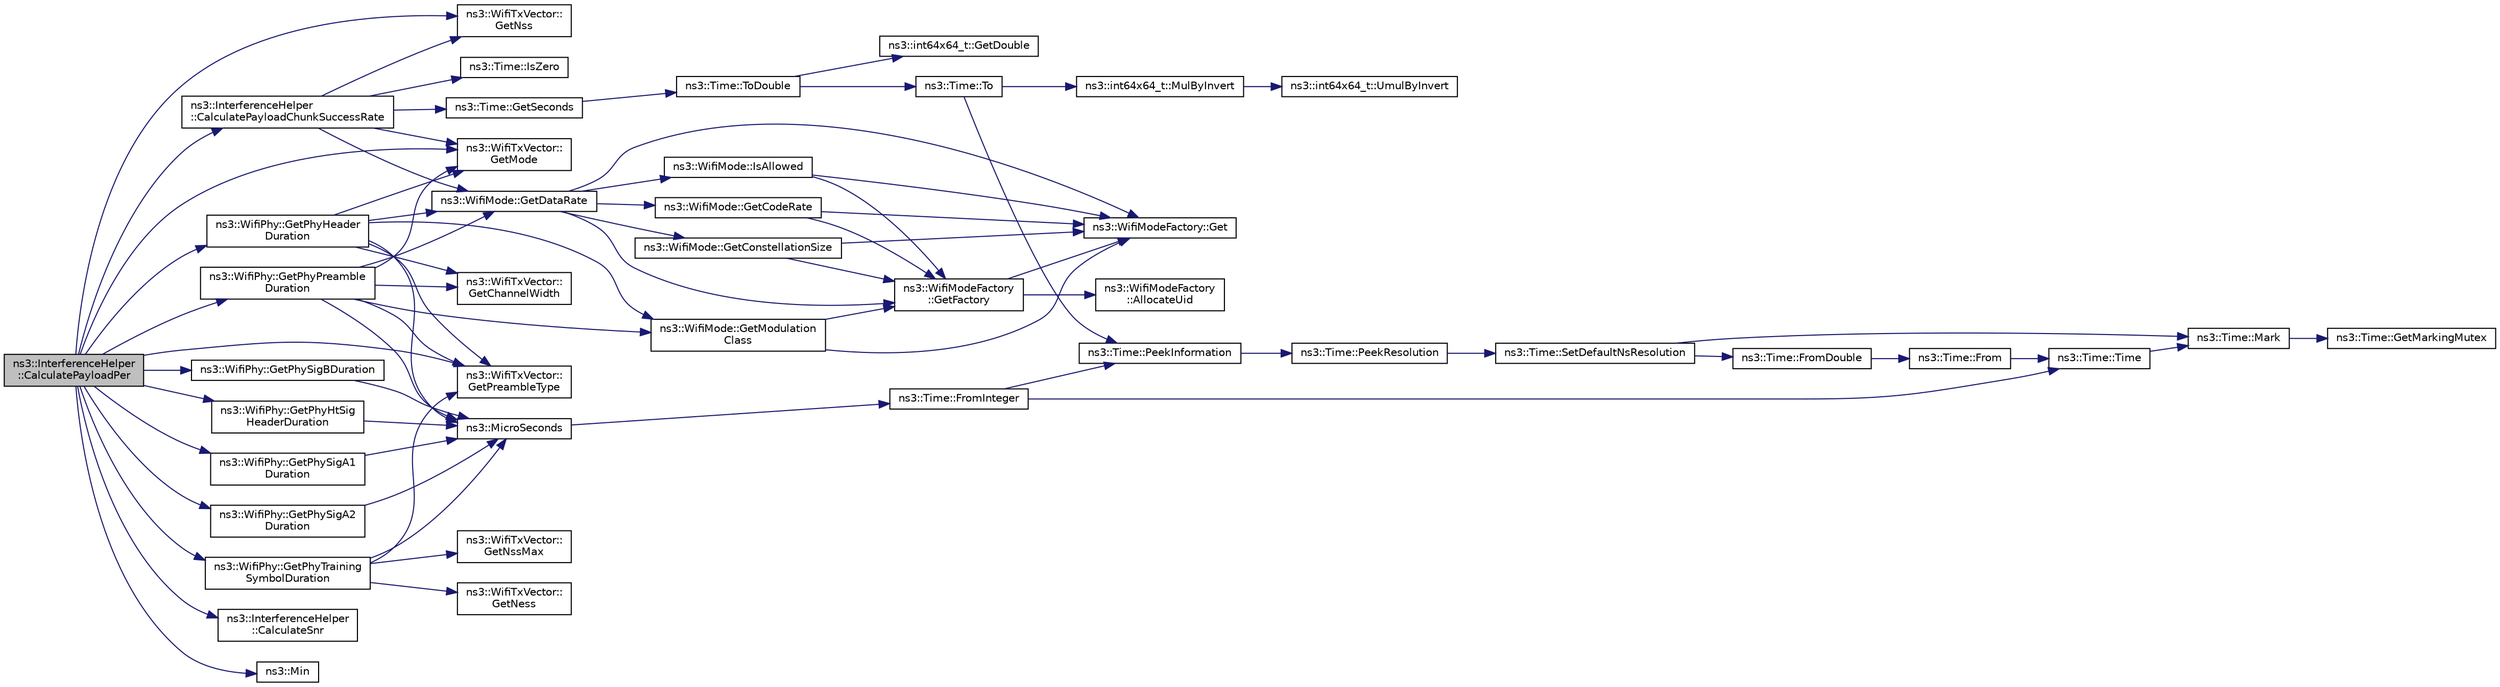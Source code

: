 digraph "ns3::InterferenceHelper::CalculatePayloadPer"
{
 // LATEX_PDF_SIZE
  edge [fontname="Helvetica",fontsize="10",labelfontname="Helvetica",labelfontsize="10"];
  node [fontname="Helvetica",fontsize="10",shape=record];
  rankdir="LR";
  Node1 [label="ns3::InterferenceHelper\l::CalculatePayloadPer",height=0.2,width=0.4,color="black", fillcolor="grey75", style="filled", fontcolor="black",tooltip="Calculate the error rate of the given PHY payload only in the provided time window (thus enabling per..."];
  Node1 -> Node2 [color="midnightblue",fontsize="10",style="solid",fontname="Helvetica"];
  Node2 [label="ns3::InterferenceHelper\l::CalculatePayloadChunkSuccessRate",height=0.2,width=0.4,color="black", fillcolor="white", style="filled",URL="$classns3_1_1_interference_helper.html#ad5d3ad27b948c541c4440e846e214d0c",tooltip="Calculate the success rate of the payload chunk given the SINR, duration, and Wi-Fi mode."];
  Node2 -> Node3 [color="midnightblue",fontsize="10",style="solid",fontname="Helvetica"];
  Node3 [label="ns3::WifiMode::GetDataRate",height=0.2,width=0.4,color="black", fillcolor="white", style="filled",URL="$classns3_1_1_wifi_mode.html#ad90f36e733ceaf8c5771cfbda437e14f",tooltip=" "];
  Node3 -> Node4 [color="midnightblue",fontsize="10",style="solid",fontname="Helvetica"];
  Node4 [label="ns3::WifiModeFactory::Get",height=0.2,width=0.4,color="black", fillcolor="white", style="filled",URL="$classns3_1_1_wifi_mode_factory.html#a3086868810ff4347e31c63027726f544",tooltip="Return a WifiModeItem at the given UID index."];
  Node3 -> Node5 [color="midnightblue",fontsize="10",style="solid",fontname="Helvetica"];
  Node5 [label="ns3::WifiMode::GetCodeRate",height=0.2,width=0.4,color="black", fillcolor="white", style="filled",URL="$classns3_1_1_wifi_mode.html#abbbea987249a16c776803ba6e2ca9973",tooltip=" "];
  Node5 -> Node4 [color="midnightblue",fontsize="10",style="solid",fontname="Helvetica"];
  Node5 -> Node6 [color="midnightblue",fontsize="10",style="solid",fontname="Helvetica"];
  Node6 [label="ns3::WifiModeFactory\l::GetFactory",height=0.2,width=0.4,color="black", fillcolor="white", style="filled",URL="$classns3_1_1_wifi_mode_factory.html#a9c6f695d733355dee8d74bd1709868fc",tooltip="Return a WifiModeFactory."];
  Node6 -> Node7 [color="midnightblue",fontsize="10",style="solid",fontname="Helvetica"];
  Node7 [label="ns3::WifiModeFactory\l::AllocateUid",height=0.2,width=0.4,color="black", fillcolor="white", style="filled",URL="$classns3_1_1_wifi_mode_factory.html#a89a9c38617bd3f7be4a8919ce9675996",tooltip="Allocate a WifiModeItem from a given uniqueUid."];
  Node6 -> Node4 [color="midnightblue",fontsize="10",style="solid",fontname="Helvetica"];
  Node3 -> Node8 [color="midnightblue",fontsize="10",style="solid",fontname="Helvetica"];
  Node8 [label="ns3::WifiMode::GetConstellationSize",height=0.2,width=0.4,color="black", fillcolor="white", style="filled",URL="$classns3_1_1_wifi_mode.html#a1437871ae722c85d980a8af3ba522d39",tooltip=" "];
  Node8 -> Node4 [color="midnightblue",fontsize="10",style="solid",fontname="Helvetica"];
  Node8 -> Node6 [color="midnightblue",fontsize="10",style="solid",fontname="Helvetica"];
  Node3 -> Node6 [color="midnightblue",fontsize="10",style="solid",fontname="Helvetica"];
  Node3 -> Node9 [color="midnightblue",fontsize="10",style="solid",fontname="Helvetica"];
  Node9 [label="ns3::WifiMode::IsAllowed",height=0.2,width=0.4,color="black", fillcolor="white", style="filled",URL="$classns3_1_1_wifi_mode.html#ae92b3cca34abdd76211fe9fbf19a6c09",tooltip=" "];
  Node9 -> Node4 [color="midnightblue",fontsize="10",style="solid",fontname="Helvetica"];
  Node9 -> Node6 [color="midnightblue",fontsize="10",style="solid",fontname="Helvetica"];
  Node2 -> Node10 [color="midnightblue",fontsize="10",style="solid",fontname="Helvetica"];
  Node10 [label="ns3::WifiTxVector::\lGetMode",height=0.2,width=0.4,color="black", fillcolor="white", style="filled",URL="$classns3_1_1_wifi_tx_vector.html#a47d0b3ae3c7de8817626469f5fe1be6a",tooltip="If this TX vector is associated with an SU PPDU, return the selected payload transmission mode."];
  Node2 -> Node11 [color="midnightblue",fontsize="10",style="solid",fontname="Helvetica"];
  Node11 [label="ns3::WifiTxVector::\lGetNss",height=0.2,width=0.4,color="black", fillcolor="white", style="filled",URL="$classns3_1_1_wifi_tx_vector.html#a9c779eec5b3a9236d131f57c501390fa",tooltip="If this TX vector is associated with an SU PPDU, return the number of spatial streams."];
  Node2 -> Node12 [color="midnightblue",fontsize="10",style="solid",fontname="Helvetica"];
  Node12 [label="ns3::Time::GetSeconds",height=0.2,width=0.4,color="black", fillcolor="white", style="filled",URL="$classns3_1_1_time.html#a27cb7c22324e0447740929b024dbeb66",tooltip="Get an approximation of the time stored in this instance in the indicated unit."];
  Node12 -> Node13 [color="midnightblue",fontsize="10",style="solid",fontname="Helvetica"];
  Node13 [label="ns3::Time::ToDouble",height=0.2,width=0.4,color="black", fillcolor="white", style="filled",URL="$classns3_1_1_time.html#a1f1f3acb86e4ed17643ef4a9ed1564fe",tooltip="Get the Time value expressed in a particular unit."];
  Node13 -> Node14 [color="midnightblue",fontsize="10",style="solid",fontname="Helvetica"];
  Node14 [label="ns3::int64x64_t::GetDouble",height=0.2,width=0.4,color="black", fillcolor="white", style="filled",URL="$classns3_1_1int64x64__t.html#ad4fd5a21e426f206aca10112cf5f4948",tooltip="Get this value as a double."];
  Node13 -> Node15 [color="midnightblue",fontsize="10",style="solid",fontname="Helvetica"];
  Node15 [label="ns3::Time::To",height=0.2,width=0.4,color="black", fillcolor="white", style="filled",URL="$classns3_1_1_time.html#a0d851a1d99e3bc29625cc91cbf15e039",tooltip="Get the Time value expressed in a particular unit."];
  Node15 -> Node16 [color="midnightblue",fontsize="10",style="solid",fontname="Helvetica"];
  Node16 [label="ns3::int64x64_t::MulByInvert",height=0.2,width=0.4,color="black", fillcolor="white", style="filled",URL="$classns3_1_1int64x64__t.html#a57c020ccad8624bebf8f1ab8f6bb1e6e",tooltip="Multiply this value by a Q0.128 value, presumably representing an inverse, completing a division oper..."];
  Node16 -> Node17 [color="midnightblue",fontsize="10",style="solid",fontname="Helvetica"];
  Node17 [label="ns3::int64x64_t::UmulByInvert",height=0.2,width=0.4,color="black", fillcolor="white", style="filled",URL="$classns3_1_1int64x64__t.html#a6dfa79f7e54b1abb53c80724a73276af",tooltip="Unsigned multiplication of Q64.64 and Q0.128 values."];
  Node15 -> Node18 [color="midnightblue",fontsize="10",style="solid",fontname="Helvetica"];
  Node18 [label="ns3::Time::PeekInformation",height=0.2,width=0.4,color="black", fillcolor="white", style="filled",URL="$classns3_1_1_time.html#a0b023c55c20582aa7c1781aacf128034",tooltip="Get the Information record for timeUnit for the current Resolution."];
  Node18 -> Node19 [color="midnightblue",fontsize="10",style="solid",fontname="Helvetica"];
  Node19 [label="ns3::Time::PeekResolution",height=0.2,width=0.4,color="black", fillcolor="white", style="filled",URL="$classns3_1_1_time.html#a963e53522278fcbdf1ab9f7adbd0f5d6",tooltip="Get the current Resolution."];
  Node19 -> Node20 [color="midnightblue",fontsize="10",style="solid",fontname="Helvetica"];
  Node20 [label="ns3::Time::SetDefaultNsResolution",height=0.2,width=0.4,color="black", fillcolor="white", style="filled",URL="$classns3_1_1_time.html#a6a872e62f71dfa817fef2c549473d980",tooltip="Set the default resolution."];
  Node20 -> Node21 [color="midnightblue",fontsize="10",style="solid",fontname="Helvetica"];
  Node21 [label="ns3::Time::FromDouble",height=0.2,width=0.4,color="black", fillcolor="white", style="filled",URL="$classns3_1_1_time.html#a60e845f4a74e62495b86356afe604cb4",tooltip="Create a Time equal to value in unit unit."];
  Node21 -> Node22 [color="midnightblue",fontsize="10",style="solid",fontname="Helvetica"];
  Node22 [label="ns3::Time::From",height=0.2,width=0.4,color="black", fillcolor="white", style="filled",URL="$classns3_1_1_time.html#a34e4acc13d0e08cc8cb9cd3b838b9baf",tooltip="Create a Time in the current unit."];
  Node22 -> Node23 [color="midnightblue",fontsize="10",style="solid",fontname="Helvetica"];
  Node23 [label="ns3::Time::Time",height=0.2,width=0.4,color="black", fillcolor="white", style="filled",URL="$classns3_1_1_time.html#a8a39dc1b8cbbd7fe6d940e492d1b925e",tooltip="Default constructor, with value 0."];
  Node23 -> Node24 [color="midnightblue",fontsize="10",style="solid",fontname="Helvetica"];
  Node24 [label="ns3::Time::Mark",height=0.2,width=0.4,color="black", fillcolor="white", style="filled",URL="$classns3_1_1_time.html#aa7eef2a1119c1c4855d99f1e83d44c54",tooltip="Record a Time instance with the MarkedTimes."];
  Node24 -> Node25 [color="midnightblue",fontsize="10",style="solid",fontname="Helvetica"];
  Node25 [label="ns3::Time::GetMarkingMutex",height=0.2,width=0.4,color="black", fillcolor="white", style="filled",URL="$classns3_1_1_time.html#addd8e672203391b3ae98ee475ce05272",tooltip=" "];
  Node20 -> Node24 [color="midnightblue",fontsize="10",style="solid",fontname="Helvetica"];
  Node2 -> Node26 [color="midnightblue",fontsize="10",style="solid",fontname="Helvetica"];
  Node26 [label="ns3::Time::IsZero",height=0.2,width=0.4,color="black", fillcolor="white", style="filled",URL="$classns3_1_1_time.html#ac4f1f3f3aeff82c1a7d96e0b0ae2220b",tooltip="Exactly equivalent to t == 0."];
  Node1 -> Node27 [color="midnightblue",fontsize="10",style="solid",fontname="Helvetica"];
  Node27 [label="ns3::InterferenceHelper\l::CalculateSnr",height=0.2,width=0.4,color="black", fillcolor="white", style="filled",URL="$classns3_1_1_interference_helper.html#a934dd039b0c2da5db6ed90ccd7b0ba1f",tooltip="Calculate the SNIR for the event (starting from now until the event end)."];
  Node1 -> Node10 [color="midnightblue",fontsize="10",style="solid",fontname="Helvetica"];
  Node1 -> Node11 [color="midnightblue",fontsize="10",style="solid",fontname="Helvetica"];
  Node1 -> Node28 [color="midnightblue",fontsize="10",style="solid",fontname="Helvetica"];
  Node28 [label="ns3::WifiPhy::GetPhyHeader\lDuration",height=0.2,width=0.4,color="black", fillcolor="white", style="filled",URL="$classns3_1_1_wifi_phy.html#aa3d6056d67327dc5a757e5e49f68ab37",tooltip=" "];
  Node28 -> Node29 [color="midnightblue",fontsize="10",style="solid",fontname="Helvetica"];
  Node29 [label="ns3::WifiTxVector::\lGetChannelWidth",height=0.2,width=0.4,color="black", fillcolor="white", style="filled",URL="$classns3_1_1_wifi_tx_vector.html#ac56a35b49d9d77e09357adc171570d51",tooltip=" "];
  Node28 -> Node3 [color="midnightblue",fontsize="10",style="solid",fontname="Helvetica"];
  Node28 -> Node10 [color="midnightblue",fontsize="10",style="solid",fontname="Helvetica"];
  Node28 -> Node30 [color="midnightblue",fontsize="10",style="solid",fontname="Helvetica"];
  Node30 [label="ns3::WifiMode::GetModulation\lClass",height=0.2,width=0.4,color="black", fillcolor="white", style="filled",URL="$classns3_1_1_wifi_mode.html#a67e1664cac501221b63a2be307184cc9",tooltip=" "];
  Node30 -> Node4 [color="midnightblue",fontsize="10",style="solid",fontname="Helvetica"];
  Node30 -> Node6 [color="midnightblue",fontsize="10",style="solid",fontname="Helvetica"];
  Node28 -> Node31 [color="midnightblue",fontsize="10",style="solid",fontname="Helvetica"];
  Node31 [label="ns3::WifiTxVector::\lGetPreambleType",height=0.2,width=0.4,color="black", fillcolor="white", style="filled",URL="$classns3_1_1_wifi_tx_vector.html#a7125591f923091b79fe4a607dfad22e4",tooltip=" "];
  Node28 -> Node32 [color="midnightblue",fontsize="10",style="solid",fontname="Helvetica"];
  Node32 [label="ns3::MicroSeconds",height=0.2,width=0.4,color="black", fillcolor="white", style="filled",URL="$group__timecivil.html#ga17465a639c8d1464e76538afdd78a9f0",tooltip="Construct a Time in the indicated unit."];
  Node32 -> Node33 [color="midnightblue",fontsize="10",style="solid",fontname="Helvetica"];
  Node33 [label="ns3::Time::FromInteger",height=0.2,width=0.4,color="black", fillcolor="white", style="filled",URL="$classns3_1_1_time.html#a3e742c67b2764e75ff95f9b754d43fe9",tooltip="Create a Time equal to value in unit unit."];
  Node33 -> Node23 [color="midnightblue",fontsize="10",style="solid",fontname="Helvetica"];
  Node33 -> Node18 [color="midnightblue",fontsize="10",style="solid",fontname="Helvetica"];
  Node1 -> Node34 [color="midnightblue",fontsize="10",style="solid",fontname="Helvetica"];
  Node34 [label="ns3::WifiPhy::GetPhyHtSig\lHeaderDuration",height=0.2,width=0.4,color="black", fillcolor="white", style="filled",URL="$classns3_1_1_wifi_phy.html#a89565e4a68b394ce2a3395e8eba5b01e",tooltip=" "];
  Node34 -> Node32 [color="midnightblue",fontsize="10",style="solid",fontname="Helvetica"];
  Node1 -> Node35 [color="midnightblue",fontsize="10",style="solid",fontname="Helvetica"];
  Node35 [label="ns3::WifiPhy::GetPhyPreamble\lDuration",height=0.2,width=0.4,color="black", fillcolor="white", style="filled",URL="$classns3_1_1_wifi_phy.html#a9e4f1e101f3b4fdfdad3f4c470a16a6f",tooltip=" "];
  Node35 -> Node29 [color="midnightblue",fontsize="10",style="solid",fontname="Helvetica"];
  Node35 -> Node3 [color="midnightblue",fontsize="10",style="solid",fontname="Helvetica"];
  Node35 -> Node10 [color="midnightblue",fontsize="10",style="solid",fontname="Helvetica"];
  Node35 -> Node30 [color="midnightblue",fontsize="10",style="solid",fontname="Helvetica"];
  Node35 -> Node31 [color="midnightblue",fontsize="10",style="solid",fontname="Helvetica"];
  Node35 -> Node32 [color="midnightblue",fontsize="10",style="solid",fontname="Helvetica"];
  Node1 -> Node36 [color="midnightblue",fontsize="10",style="solid",fontname="Helvetica"];
  Node36 [label="ns3::WifiPhy::GetPhySigA1\lDuration",height=0.2,width=0.4,color="black", fillcolor="white", style="filled",URL="$classns3_1_1_wifi_phy.html#a68851f6bd60179b42af9f1bc6037c94b",tooltip=" "];
  Node36 -> Node32 [color="midnightblue",fontsize="10",style="solid",fontname="Helvetica"];
  Node1 -> Node37 [color="midnightblue",fontsize="10",style="solid",fontname="Helvetica"];
  Node37 [label="ns3::WifiPhy::GetPhySigA2\lDuration",height=0.2,width=0.4,color="black", fillcolor="white", style="filled",URL="$classns3_1_1_wifi_phy.html#ab920270da0c8596bef71e36b3141eb9c",tooltip=" "];
  Node37 -> Node32 [color="midnightblue",fontsize="10",style="solid",fontname="Helvetica"];
  Node1 -> Node38 [color="midnightblue",fontsize="10",style="solid",fontname="Helvetica"];
  Node38 [label="ns3::WifiPhy::GetPhySigBDuration",height=0.2,width=0.4,color="black", fillcolor="white", style="filled",URL="$classns3_1_1_wifi_phy.html#a6530944dcf7e4f058a54fcf3a5ea3baf",tooltip=" "];
  Node38 -> Node32 [color="midnightblue",fontsize="10",style="solid",fontname="Helvetica"];
  Node1 -> Node39 [color="midnightblue",fontsize="10",style="solid",fontname="Helvetica"];
  Node39 [label="ns3::WifiPhy::GetPhyTraining\lSymbolDuration",height=0.2,width=0.4,color="black", fillcolor="white", style="filled",URL="$classns3_1_1_wifi_phy.html#ac07b1847196a6cf1bd1a24adf71e8486",tooltip=" "];
  Node39 -> Node40 [color="midnightblue",fontsize="10",style="solid",fontname="Helvetica"];
  Node40 [label="ns3::WifiTxVector::\lGetNess",height=0.2,width=0.4,color="black", fillcolor="white", style="filled",URL="$classns3_1_1_wifi_tx_vector.html#a5e6931e51698a7fc6137d7e55fb66213",tooltip=" "];
  Node39 -> Node41 [color="midnightblue",fontsize="10",style="solid",fontname="Helvetica"];
  Node41 [label="ns3::WifiTxVector::\lGetNssMax",height=0.2,width=0.4,color="black", fillcolor="white", style="filled",URL="$classns3_1_1_wifi_tx_vector.html#af513f9b74627b15029ad400d4a5719b7",tooltip=" "];
  Node39 -> Node31 [color="midnightblue",fontsize="10",style="solid",fontname="Helvetica"];
  Node39 -> Node32 [color="midnightblue",fontsize="10",style="solid",fontname="Helvetica"];
  Node1 -> Node31 [color="midnightblue",fontsize="10",style="solid",fontname="Helvetica"];
  Node1 -> Node42 [color="midnightblue",fontsize="10",style="solid",fontname="Helvetica"];
  Node42 [label="ns3::Min",height=0.2,width=0.4,color="black", fillcolor="white", style="filled",URL="$group__highprec.html#gacb0b89d5f4363bf77747ff1212f27430",tooltip="Minimum."];
}
